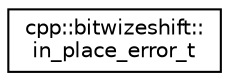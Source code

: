 digraph "Graphical Class Hierarchy"
{
  edge [fontname="Helvetica",fontsize="10",labelfontname="Helvetica",labelfontsize="10"];
  node [fontname="Helvetica",fontsize="10",shape=record];
  rankdir="LR";
  Node0 [label="cpp::bitwizeshift::\lin_place_error_t",height=0.2,width=0.4,color="black", fillcolor="white", style="filled",URL="$d1/d00/structcpp_1_1bitwizeshift_1_1in__place__error__t.html",tooltip="A structure for representing in-place construction of an error type. "];
}
